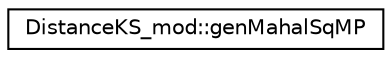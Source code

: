 digraph "Graphical Class Hierarchy"
{
 // LATEX_PDF_SIZE
  edge [fontname="Helvetica",fontsize="10",labelfontname="Helvetica",labelfontsize="10"];
  node [fontname="Helvetica",fontsize="10",shape=record];
  rankdir="LR";
  Node0 [label="DistanceKS_mod::genMahalSqMP",height=0.2,width=0.4,color="black", fillcolor="white", style="filled",URL="$interfaceDistanceKS__mod_1_1genMahalSqMP.html",tooltip=" "];
}
